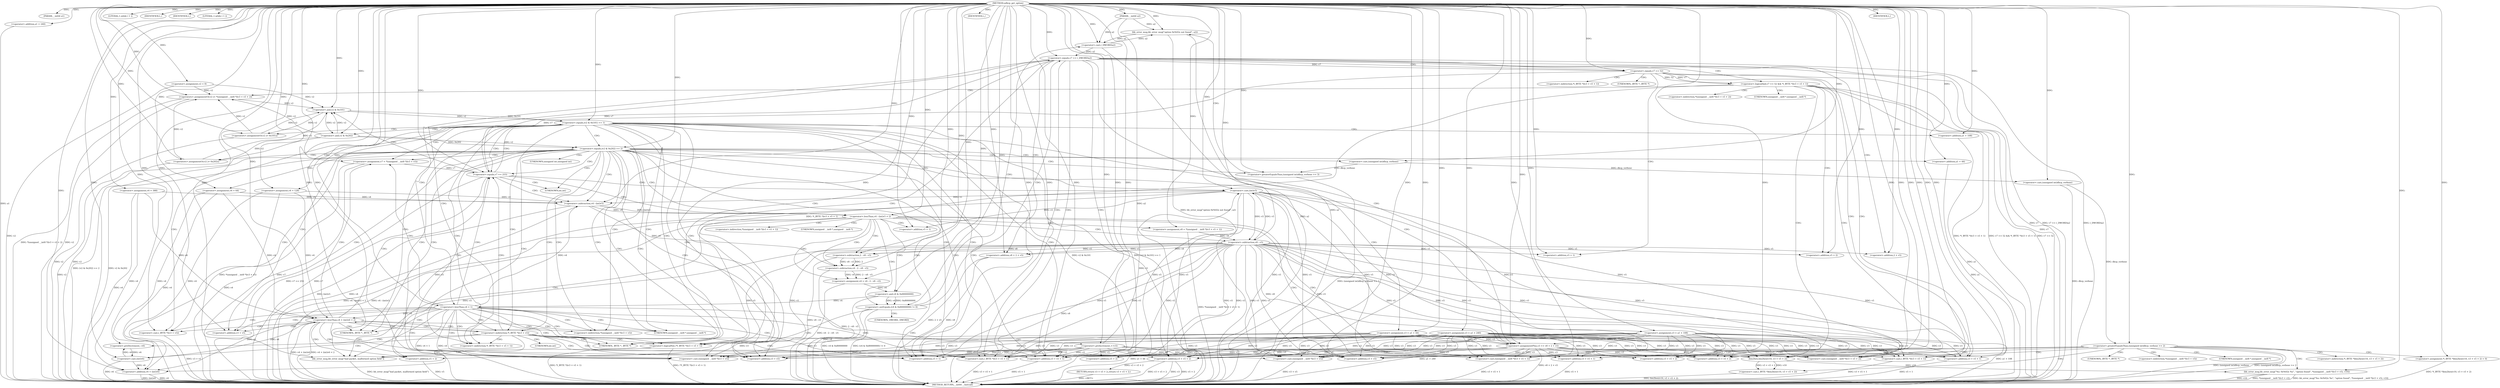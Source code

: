 digraph udhcp_get_option {  
"1000109" [label = "(METHOD,udhcp_get_option)" ]
"1000349" [label = "(METHOD_RETURN,__int64 __fastcall)" ]
"1000110" [label = "(PARAM,__int64 a1)" ]
"1000111" [label = "(PARAM,__int64 a2)" ]
"1000121" [label = "(<operator>.assignment,v2 = 0)" ]
"1000124" [label = "(<operator>.assignment,v3 = a1 + 240)" ]
"1000126" [label = "(<operator>.addition,a1 + 240)" ]
"1000129" [label = "(<operator>.assignment,v4 = 388)" ]
"1000133" [label = "(LITERAL,1,while ( 1 ))" ]
"1000135" [label = "(IDENTIFIER,L,)" ]
"1000136" [label = "(IDENTIFIER,L,)" ]
"1000138" [label = "(LITERAL,1,while ( 1 ))" ]
"1000140" [label = "(<operator>.assignment,v7 = *(unsigned __int8 *)(v3 + v5))" ]
"1000143" [label = "(<operator>.cast,(unsigned __int8 *)(v3 + v5))" ]
"1000145" [label = "(<operator>.addition,v3 + v5)" ]
"1000150" [label = "(<operator>.cast,(_BYTE *)(v3 + v5))" ]
"1000152" [label = "(<operator>.addition,v3 + v5)" ]
"1000156" [label = "(<operator>.preDecrement,--v6)" ]
"1000158" [label = "(<operator>.preIncrement,++v5)" ]
"1000161" [label = "(<operator>.lessThan,v4 + (int)v6 < 2)" ]
"1000162" [label = "(<operator>.addition,v4 + (int)v6)" ]
"1000164" [label = "(<operator>.cast,(int)v6)" ]
"1000170" [label = "(<operator>.equals,v7 == 255)" ]
"1000175" [label = "(<operator>.equals,(v2 & 0x101) == 1)" ]
"1000176" [label = "(<operator>.and,v2 & 0x101)" ]
"1000181" [label = "(<operators>.assignmentOr,v2 |= 0x101u)" ]
"1000184" [label = "(<operator>.assignment,v4 = 128)" ]
"1000187" [label = "(<operator>.assignment,v3 = a1 + 108)" ]
"1000189" [label = "(<operator>.addition,a1 + 108)" ]
"1000194" [label = "(<operator>.equals,(v2 & 0x202) == 2)" ]
"1000195" [label = "(<operator>.and,v2 & 0x202)" ]
"1000200" [label = "(<operators>.assignmentOr,v2 |= 0x202u)" ]
"1000203" [label = "(<operator>.assignment,v4 = 64)" ]
"1000206" [label = "(<operator>.assignment,v3 = a1 + 44)" ]
"1000208" [label = "(<operator>.addition,a1 + 44)" ]
"1000213" [label = "(<operator>.greaterEqualsThan,(unsigned int)dhcp_verbose >= 3)" ]
"1000214" [label = "(<operator>.cast,(unsigned int)dhcp_verbose)" ]
"1000218" [label = "(bb_error_msg,bb_error_msg(\"option 0x%02x not found\", a2))" ]
"1000221" [label = "(IDENTIFIER,L,)" ]
"1000223" [label = "(<operator>.lessThan,v4 - (int)v5 < 2)" ]
"1000224" [label = "(<operator>.subtraction,v4 - (int)v5)" ]
"1000226" [label = "(<operator>.cast,(int)v5)" ]
"1000231" [label = "(<operator>.assignment,v8 = *(unsigned __int8 *)(v3 + v5 + 1))" ]
"1000234" [label = "(<operator>.cast,(unsigned __int8 *)(v3 + v5 + 1))" ]
"1000236" [label = "(<operator>.addition,v3 + v5 + 1)" ]
"1000238" [label = "(<operator>.addition,v5 + 1)" ]
"1000241" [label = "(<operator>.assignment,v4 = v4 - 2 - v8 - v5)" ]
"1000243" [label = "(<operator>.subtraction,v4 - 2 - v8 - v5)" ]
"1000245" [label = "(<operator>.subtraction,2 - v8 - v5)" ]
"1000247" [label = "(<operator>.subtraction,v8 - v5)" ]
"1000251" [label = "(<operator>.notEquals,(v4 & 0x80000000) != 0)" ]
"1000252" [label = "(<operator>.and,v4 & 0x80000000)" ]
"1000258" [label = "(<operator>.equals,v7 == (_DWORD)a2)" ]
"1000260" [label = "(<operator>.cast,(_DWORD)a2)" ]
"1000265" [label = "(<operator>.logicalAnd,v7 == 52 && *(_BYTE *)(v3 + v5 + 1))" ]
"1000266" [label = "(<operator>.equals,v7 == 52)" ]
"1000270" [label = "(<operator>.cast,(_BYTE *)(v3 + v5 + 1))" ]
"1000272" [label = "(<operator>.addition,v3 + v5 + 1)" ]
"1000274" [label = "(<operator>.addition,v5 + 1)" ]
"1000277" [label = "(<operators>.assignmentOr,v2 |= *(unsigned __int8 *)(v3 + v5 + 2))" ]
"1000280" [label = "(<operator>.cast,(unsigned __int8 *)(v3 + v5 + 2))" ]
"1000282" [label = "(<operator>.addition,v3 + v5 + 2)" ]
"1000284" [label = "(<operator>.addition,v5 + 2)" ]
"1000287" [label = "(<operator>.assignmentPlus,v3 += v8 + 2 + v5)" ]
"1000289" [label = "(<operator>.addition,v8 + 2 + v5)" ]
"1000291" [label = "(<operator>.addition,2 + v5)" ]
"1000295" [label = "(<operator>.lessThan,v4 < 1)" ]
"1000300" [label = "(<operator>.logicalNot,!*(_BYTE *)(v3 + v5 + 1))" ]
"1000302" [label = "(<operator>.cast,(_BYTE *)(v3 + v5 + 1))" ]
"1000304" [label = "(<operator>.addition,v3 + v5 + 1)" ]
"1000306" [label = "(<operator>.addition,v5 + 1)" ]
"1000311" [label = "(bb_error_msg,bb_error_msg(\"bad packet, malformed option field\"))" ]
"1000313" [label = "(IDENTIFIER,L,)" ]
"1000315" [label = "(<operator>.greaterEqualsThan,(unsigned int)dhcp_verbose >= 2)" ]
"1000316" [label = "(<operator>.cast,(unsigned int)dhcp_verbose)" ]
"1000321" [label = "(<operator>.assignment,*(_BYTE *)bin2hex(v10, v3 + v5 + 2) = 0)" ]
"1000323" [label = "(<operator>.cast,(_BYTE *)bin2hex(v10, v3 + v5 + 2))" ]
"1000325" [label = "(bin2hex,bin2hex(v10, v3 + v5 + 2))" ]
"1000327" [label = "(<operator>.addition,v3 + v5 + 2)" ]
"1000329" [label = "(<operator>.addition,v5 + 2)" ]
"1000333" [label = "(bb_error_msg,bb_error_msg(\"%s: 0x%02x %s\", \"option found\", *(unsigned __int8 *)(v3 + v5), v10))" ]
"1000337" [label = "(<operator>.cast,(unsigned __int8 *)(v3 + v5))" ]
"1000339" [label = "(<operator>.addition,v3 + v5)" ]
"1000343" [label = "(RETURN,return v3 + v5 + 2;,return v3 + v5 + 2;)" ]
"1000344" [label = "(<operator>.addition,v3 + v5 + 2)" ]
"1000346" [label = "(<operator>.addition,v5 + 2)" ]
"1000142" [label = "(<operator>.indirection,*(unsigned __int8 *)(v3 + v5))" ]
"1000144" [label = "(UNKNOWN,unsigned __int8 *,unsigned __int8 *)" ]
"1000149" [label = "(<operator>.indirection,*(_BYTE *)(v3 + v5))" ]
"1000151" [label = "(UNKNOWN,_BYTE *,_BYTE *)" ]
"1000165" [label = "(UNKNOWN,int,int)" ]
"1000215" [label = "(UNKNOWN,unsigned int,unsigned int)" ]
"1000227" [label = "(UNKNOWN,int,int)" ]
"1000233" [label = "(<operator>.indirection,*(unsigned __int8 *)(v3 + v5 + 1))" ]
"1000235" [label = "(UNKNOWN,unsigned __int8 *,unsigned __int8 *)" ]
"1000261" [label = "(UNKNOWN,_DWORD,_DWORD)" ]
"1000269" [label = "(<operator>.indirection,*(_BYTE *)(v3 + v5 + 1))" ]
"1000271" [label = "(UNKNOWN,_BYTE *,_BYTE *)" ]
"1000279" [label = "(<operator>.indirection,*(unsigned __int8 *)(v3 + v5 + 2))" ]
"1000281" [label = "(UNKNOWN,unsigned __int8 *,unsigned __int8 *)" ]
"1000301" [label = "(<operator>.indirection,*(_BYTE *)(v3 + v5 + 1))" ]
"1000303" [label = "(UNKNOWN,_BYTE *,_BYTE *)" ]
"1000322" [label = "(<operator>.indirection,*(_BYTE *)bin2hex(v10, v3 + v5 + 2))" ]
"1000324" [label = "(UNKNOWN,_BYTE *,_BYTE *)" ]
"1000336" [label = "(<operator>.indirection,*(unsigned __int8 *)(v3 + v5))" ]
"1000338" [label = "(UNKNOWN,unsigned __int8 *,unsigned __int8 *)" ]
  "1000300" -> "1000349"  [ label = "DDG: *(_BYTE *)(v3 + v5 + 1)"] 
  "1000184" -> "1000349"  [ label = "DDG: v4"] 
  "1000277" -> "1000349"  [ label = "DDG: *(unsigned __int8 *)(v3 + v5 + 2)"] 
  "1000243" -> "1000349"  [ label = "DDG: 2 - v8 - v5"] 
  "1000161" -> "1000349"  [ label = "DDG: v4 + (int)v6"] 
  "1000258" -> "1000349"  [ label = "DDG: (_DWORD)a2"] 
  "1000287" -> "1000349"  [ label = "DDG: v8 + 2 + v5"] 
  "1000162" -> "1000349"  [ label = "DDG: (int)v6"] 
  "1000241" -> "1000349"  [ label = "DDG: v4 - 2 - v8 - v5"] 
  "1000161" -> "1000349"  [ label = "DDG: v4 + (int)v6 < 2"] 
  "1000266" -> "1000349"  [ label = "DDG: v7"] 
  "1000218" -> "1000349"  [ label = "DDG: bb_error_msg(\"option 0x%02x not found\", a2)"] 
  "1000194" -> "1000349"  [ label = "DDG: (v2 & 0x202) == 2"] 
  "1000333" -> "1000349"  [ label = "DDG: v10"] 
  "1000295" -> "1000349"  [ label = "DDG: v4 < 1"] 
  "1000315" -> "1000349"  [ label = "DDG: (unsigned int)dhcp_verbose"] 
  "1000321" -> "1000349"  [ label = "DDG: *(_BYTE *)bin2hex(v10, v3 + v5 + 2)"] 
  "1000126" -> "1000349"  [ label = "DDG: a1"] 
  "1000162" -> "1000349"  [ label = "DDG: v4"] 
  "1000223" -> "1000349"  [ label = "DDG: v4 - (int)v5 < 2"] 
  "1000323" -> "1000349"  [ label = "DDG: bin2hex(v10, v3 + v5 + 2)"] 
  "1000187" -> "1000349"  [ label = "DDG: a1 + 108"] 
  "1000164" -> "1000349"  [ label = "DDG: v6"] 
  "1000344" -> "1000349"  [ label = "DDG: v3 + v5 + 2"] 
  "1000258" -> "1000349"  [ label = "DDG: v7"] 
  "1000265" -> "1000349"  [ label = "DDG: *(_BYTE *)(v3 + v5 + 1)"] 
  "1000231" -> "1000349"  [ label = "DDG: *(unsigned __int8 *)(v3 + v5 + 1)"] 
  "1000265" -> "1000349"  [ label = "DDG: v7 == 52 && *(_BYTE *)(v3 + v5 + 1)"] 
  "1000121" -> "1000349"  [ label = "DDG: v2"] 
  "1000258" -> "1000349"  [ label = "DDG: v7 == (_DWORD)a2"] 
  "1000140" -> "1000349"  [ label = "DDG: *(unsigned __int8 *)(v3 + v5)"] 
  "1000213" -> "1000349"  [ label = "DDG: (unsigned int)dhcp_verbose >= 3"] 
  "1000289" -> "1000349"  [ label = "DDG: v8"] 
  "1000150" -> "1000349"  [ label = "DDG: v3 + v5"] 
  "1000272" -> "1000349"  [ label = "DDG: v5 + 1"] 
  "1000218" -> "1000349"  [ label = "DDG: a2"] 
  "1000129" -> "1000349"  [ label = "DDG: v4"] 
  "1000295" -> "1000349"  [ label = "DDG: v4"] 
  "1000270" -> "1000349"  [ label = "DDG: v3 + v5 + 1"] 
  "1000265" -> "1000349"  [ label = "DDG: v7 == 52"] 
  "1000224" -> "1000349"  [ label = "DDG: (int)v5"] 
  "1000223" -> "1000349"  [ label = "DDG: v4 - (int)v5"] 
  "1000344" -> "1000349"  [ label = "DDG: v3"] 
  "1000181" -> "1000349"  [ label = "DDG: v2"] 
  "1000203" -> "1000349"  [ label = "DDG: v4"] 
  "1000252" -> "1000349"  [ label = "DDG: v4"] 
  "1000234" -> "1000349"  [ label = "DDG: v3 + v5 + 1"] 
  "1000245" -> "1000349"  [ label = "DDG: v8 - v5"] 
  "1000189" -> "1000349"  [ label = "DDG: a1"] 
  "1000302" -> "1000349"  [ label = "DDG: v3 + v5 + 1"] 
  "1000344" -> "1000349"  [ label = "DDG: v5 + 2"] 
  "1000247" -> "1000349"  [ label = "DDG: v8"] 
  "1000170" -> "1000349"  [ label = "DDG: v7 == 255"] 
  "1000289" -> "1000349"  [ label = "DDG: 2 + v5"] 
  "1000251" -> "1000349"  [ label = "DDG: v4 & 0x80000000"] 
  "1000224" -> "1000349"  [ label = "DDG: v4"] 
  "1000311" -> "1000349"  [ label = "DDG: bb_error_msg(\"bad packet, malformed option field\")"] 
  "1000170" -> "1000349"  [ label = "DDG: v7"] 
  "1000208" -> "1000349"  [ label = "DDG: a1"] 
  "1000315" -> "1000349"  [ label = "DDG: (unsigned int)dhcp_verbose >= 2"] 
  "1000206" -> "1000349"  [ label = "DDG: a1 + 44"] 
  "1000140" -> "1000349"  [ label = "DDG: v7"] 
  "1000124" -> "1000349"  [ label = "DDG: a1 + 240"] 
  "1000304" -> "1000349"  [ label = "DDG: v5 + 1"] 
  "1000333" -> "1000349"  [ label = "DDG: *(unsigned __int8 *)(v3 + v5)"] 
  "1000300" -> "1000349"  [ label = "DDG: !*(_BYTE *)(v3 + v5 + 1)"] 
  "1000200" -> "1000349"  [ label = "DDG: v2"] 
  "1000175" -> "1000349"  [ label = "DDG: v2 & 0x101"] 
  "1000195" -> "1000349"  [ label = "DDG: v2"] 
  "1000337" -> "1000349"  [ label = "DDG: v3 + v5"] 
  "1000346" -> "1000349"  [ label = "DDG: v5"] 
  "1000277" -> "1000349"  [ label = "DDG: v2"] 
  "1000236" -> "1000349"  [ label = "DDG: v5 + 1"] 
  "1000111" -> "1000349"  [ label = "DDG: a2"] 
  "1000194" -> "1000349"  [ label = "DDG: v2 & 0x202"] 
  "1000316" -> "1000349"  [ label = "DDG: dhcp_verbose"] 
  "1000175" -> "1000349"  [ label = "DDG: (v2 & 0x101) == 1"] 
  "1000260" -> "1000349"  [ label = "DDG: a2"] 
  "1000251" -> "1000349"  [ label = "DDG: (v4 & 0x80000000) != 0"] 
  "1000333" -> "1000349"  [ label = "DDG: bb_error_msg(\"%s: 0x%02x %s\", \"option found\", *(unsigned __int8 *)(v3 + v5), v10)"] 
  "1000343" -> "1000349"  [ label = "DDG: <RET>"] 
  "1000109" -> "1000110"  [ label = "DDG: "] 
  "1000109" -> "1000111"  [ label = "DDG: "] 
  "1000109" -> "1000121"  [ label = "DDG: "] 
  "1000109" -> "1000124"  [ label = "DDG: "] 
  "1000109" -> "1000126"  [ label = "DDG: "] 
  "1000109" -> "1000129"  [ label = "DDG: "] 
  "1000109" -> "1000133"  [ label = "DDG: "] 
  "1000109" -> "1000135"  [ label = "DDG: "] 
  "1000109" -> "1000136"  [ label = "DDG: "] 
  "1000109" -> "1000138"  [ label = "DDG: "] 
  "1000109" -> "1000140"  [ label = "DDG: "] 
  "1000187" -> "1000143"  [ label = "DDG: v3"] 
  "1000124" -> "1000143"  [ label = "DDG: v3"] 
  "1000287" -> "1000143"  [ label = "DDG: v3"] 
  "1000206" -> "1000143"  [ label = "DDG: v3"] 
  "1000109" -> "1000143"  [ label = "DDG: "] 
  "1000158" -> "1000143"  [ label = "DDG: v5"] 
  "1000247" -> "1000143"  [ label = "DDG: v5"] 
  "1000187" -> "1000145"  [ label = "DDG: v3"] 
  "1000124" -> "1000145"  [ label = "DDG: v3"] 
  "1000287" -> "1000145"  [ label = "DDG: v3"] 
  "1000206" -> "1000145"  [ label = "DDG: v3"] 
  "1000109" -> "1000145"  [ label = "DDG: "] 
  "1000158" -> "1000145"  [ label = "DDG: v5"] 
  "1000247" -> "1000145"  [ label = "DDG: v5"] 
  "1000109" -> "1000150"  [ label = "DDG: "] 
  "1000109" -> "1000152"  [ label = "DDG: "] 
  "1000164" -> "1000156"  [ label = "DDG: v6"] 
  "1000109" -> "1000156"  [ label = "DDG: "] 
  "1000109" -> "1000158"  [ label = "DDG: "] 
  "1000203" -> "1000161"  [ label = "DDG: v4"] 
  "1000184" -> "1000161"  [ label = "DDG: v4"] 
  "1000129" -> "1000161"  [ label = "DDG: v4"] 
  "1000295" -> "1000161"  [ label = "DDG: v4"] 
  "1000109" -> "1000161"  [ label = "DDG: "] 
  "1000164" -> "1000161"  [ label = "DDG: v6"] 
  "1000203" -> "1000162"  [ label = "DDG: v4"] 
  "1000184" -> "1000162"  [ label = "DDG: v4"] 
  "1000129" -> "1000162"  [ label = "DDG: v4"] 
  "1000295" -> "1000162"  [ label = "DDG: v4"] 
  "1000109" -> "1000162"  [ label = "DDG: "] 
  "1000164" -> "1000162"  [ label = "DDG: v6"] 
  "1000156" -> "1000164"  [ label = "DDG: v6"] 
  "1000109" -> "1000164"  [ label = "DDG: "] 
  "1000266" -> "1000170"  [ label = "DDG: v7"] 
  "1000140" -> "1000170"  [ label = "DDG: v7"] 
  "1000109" -> "1000170"  [ label = "DDG: "] 
  "1000176" -> "1000175"  [ label = "DDG: v2"] 
  "1000176" -> "1000175"  [ label = "DDG: 0x101"] 
  "1000121" -> "1000176"  [ label = "DDG: v2"] 
  "1000181" -> "1000176"  [ label = "DDG: v2"] 
  "1000200" -> "1000176"  [ label = "DDG: v2"] 
  "1000195" -> "1000176"  [ label = "DDG: v2"] 
  "1000277" -> "1000176"  [ label = "DDG: v2"] 
  "1000109" -> "1000176"  [ label = "DDG: "] 
  "1000109" -> "1000175"  [ label = "DDG: "] 
  "1000109" -> "1000181"  [ label = "DDG: "] 
  "1000176" -> "1000181"  [ label = "DDG: v2"] 
  "1000109" -> "1000184"  [ label = "DDG: "] 
  "1000109" -> "1000187"  [ label = "DDG: "] 
  "1000109" -> "1000189"  [ label = "DDG: "] 
  "1000195" -> "1000194"  [ label = "DDG: v2"] 
  "1000195" -> "1000194"  [ label = "DDG: 0x202"] 
  "1000176" -> "1000195"  [ label = "DDG: v2"] 
  "1000109" -> "1000195"  [ label = "DDG: "] 
  "1000109" -> "1000194"  [ label = "DDG: "] 
  "1000109" -> "1000200"  [ label = "DDG: "] 
  "1000195" -> "1000200"  [ label = "DDG: v2"] 
  "1000109" -> "1000203"  [ label = "DDG: "] 
  "1000109" -> "1000206"  [ label = "DDG: "] 
  "1000109" -> "1000208"  [ label = "DDG: "] 
  "1000214" -> "1000213"  [ label = "DDG: dhcp_verbose"] 
  "1000109" -> "1000214"  [ label = "DDG: "] 
  "1000109" -> "1000213"  [ label = "DDG: "] 
  "1000109" -> "1000218"  [ label = "DDG: "] 
  "1000260" -> "1000218"  [ label = "DDG: a2"] 
  "1000111" -> "1000218"  [ label = "DDG: a2"] 
  "1000109" -> "1000221"  [ label = "DDG: "] 
  "1000224" -> "1000223"  [ label = "DDG: v4"] 
  "1000224" -> "1000223"  [ label = "DDG: (int)v5"] 
  "1000203" -> "1000224"  [ label = "DDG: v4"] 
  "1000184" -> "1000224"  [ label = "DDG: v4"] 
  "1000129" -> "1000224"  [ label = "DDG: v4"] 
  "1000295" -> "1000224"  [ label = "DDG: v4"] 
  "1000109" -> "1000224"  [ label = "DDG: "] 
  "1000226" -> "1000224"  [ label = "DDG: v5"] 
  "1000158" -> "1000226"  [ label = "DDG: v5"] 
  "1000109" -> "1000226"  [ label = "DDG: "] 
  "1000247" -> "1000226"  [ label = "DDG: v5"] 
  "1000109" -> "1000223"  [ label = "DDG: "] 
  "1000109" -> "1000231"  [ label = "DDG: "] 
  "1000187" -> "1000234"  [ label = "DDG: v3"] 
  "1000124" -> "1000234"  [ label = "DDG: v3"] 
  "1000287" -> "1000234"  [ label = "DDG: v3"] 
  "1000206" -> "1000234"  [ label = "DDG: v3"] 
  "1000109" -> "1000234"  [ label = "DDG: "] 
  "1000226" -> "1000234"  [ label = "DDG: v5"] 
  "1000187" -> "1000236"  [ label = "DDG: v3"] 
  "1000124" -> "1000236"  [ label = "DDG: v3"] 
  "1000287" -> "1000236"  [ label = "DDG: v3"] 
  "1000206" -> "1000236"  [ label = "DDG: v3"] 
  "1000109" -> "1000236"  [ label = "DDG: "] 
  "1000226" -> "1000236"  [ label = "DDG: v5"] 
  "1000226" -> "1000238"  [ label = "DDG: v5"] 
  "1000109" -> "1000238"  [ label = "DDG: "] 
  "1000243" -> "1000241"  [ label = "DDG: v4"] 
  "1000243" -> "1000241"  [ label = "DDG: 2 - v8 - v5"] 
  "1000109" -> "1000241"  [ label = "DDG: "] 
  "1000224" -> "1000243"  [ label = "DDG: v4"] 
  "1000109" -> "1000243"  [ label = "DDG: "] 
  "1000245" -> "1000243"  [ label = "DDG: 2"] 
  "1000245" -> "1000243"  [ label = "DDG: v8 - v5"] 
  "1000109" -> "1000245"  [ label = "DDG: "] 
  "1000247" -> "1000245"  [ label = "DDG: v8"] 
  "1000247" -> "1000245"  [ label = "DDG: v5"] 
  "1000231" -> "1000247"  [ label = "DDG: v8"] 
  "1000109" -> "1000247"  [ label = "DDG: "] 
  "1000226" -> "1000247"  [ label = "DDG: v5"] 
  "1000252" -> "1000251"  [ label = "DDG: v4"] 
  "1000252" -> "1000251"  [ label = "DDG: 0x80000000"] 
  "1000241" -> "1000252"  [ label = "DDG: v4"] 
  "1000109" -> "1000252"  [ label = "DDG: "] 
  "1000109" -> "1000251"  [ label = "DDG: "] 
  "1000170" -> "1000258"  [ label = "DDG: v7"] 
  "1000109" -> "1000258"  [ label = "DDG: "] 
  "1000260" -> "1000258"  [ label = "DDG: a2"] 
  "1000218" -> "1000260"  [ label = "DDG: a2"] 
  "1000111" -> "1000260"  [ label = "DDG: a2"] 
  "1000109" -> "1000260"  [ label = "DDG: "] 
  "1000266" -> "1000265"  [ label = "DDG: v7"] 
  "1000266" -> "1000265"  [ label = "DDG: 52"] 
  "1000258" -> "1000266"  [ label = "DDG: v7"] 
  "1000109" -> "1000266"  [ label = "DDG: "] 
  "1000109" -> "1000270"  [ label = "DDG: "] 
  "1000187" -> "1000270"  [ label = "DDG: v3"] 
  "1000124" -> "1000270"  [ label = "DDG: v3"] 
  "1000287" -> "1000270"  [ label = "DDG: v3"] 
  "1000206" -> "1000270"  [ label = "DDG: v3"] 
  "1000247" -> "1000270"  [ label = "DDG: v5"] 
  "1000109" -> "1000272"  [ label = "DDG: "] 
  "1000187" -> "1000272"  [ label = "DDG: v3"] 
  "1000124" -> "1000272"  [ label = "DDG: v3"] 
  "1000287" -> "1000272"  [ label = "DDG: v3"] 
  "1000206" -> "1000272"  [ label = "DDG: v3"] 
  "1000247" -> "1000272"  [ label = "DDG: v5"] 
  "1000247" -> "1000274"  [ label = "DDG: v5"] 
  "1000109" -> "1000274"  [ label = "DDG: "] 
  "1000121" -> "1000277"  [ label = "DDG: v2"] 
  "1000181" -> "1000277"  [ label = "DDG: v2"] 
  "1000200" -> "1000277"  [ label = "DDG: v2"] 
  "1000195" -> "1000277"  [ label = "DDG: v2"] 
  "1000109" -> "1000277"  [ label = "DDG: "] 
  "1000109" -> "1000280"  [ label = "DDG: "] 
  "1000187" -> "1000280"  [ label = "DDG: v3"] 
  "1000124" -> "1000280"  [ label = "DDG: v3"] 
  "1000287" -> "1000280"  [ label = "DDG: v3"] 
  "1000206" -> "1000280"  [ label = "DDG: v3"] 
  "1000247" -> "1000280"  [ label = "DDG: v5"] 
  "1000109" -> "1000282"  [ label = "DDG: "] 
  "1000187" -> "1000282"  [ label = "DDG: v3"] 
  "1000124" -> "1000282"  [ label = "DDG: v3"] 
  "1000287" -> "1000282"  [ label = "DDG: v3"] 
  "1000206" -> "1000282"  [ label = "DDG: v3"] 
  "1000247" -> "1000282"  [ label = "DDG: v5"] 
  "1000247" -> "1000284"  [ label = "DDG: v5"] 
  "1000109" -> "1000284"  [ label = "DDG: "] 
  "1000247" -> "1000287"  [ label = "DDG: v8"] 
  "1000109" -> "1000287"  [ label = "DDG: "] 
  "1000247" -> "1000287"  [ label = "DDG: v5"] 
  "1000187" -> "1000287"  [ label = "DDG: v3"] 
  "1000124" -> "1000287"  [ label = "DDG: v3"] 
  "1000206" -> "1000287"  [ label = "DDG: v3"] 
  "1000247" -> "1000289"  [ label = "DDG: v8"] 
  "1000109" -> "1000289"  [ label = "DDG: "] 
  "1000247" -> "1000289"  [ label = "DDG: v5"] 
  "1000109" -> "1000291"  [ label = "DDG: "] 
  "1000247" -> "1000291"  [ label = "DDG: v5"] 
  "1000252" -> "1000295"  [ label = "DDG: v4"] 
  "1000109" -> "1000295"  [ label = "DDG: "] 
  "1000265" -> "1000300"  [ label = "DDG: *(_BYTE *)(v3 + v5 + 1)"] 
  "1000187" -> "1000302"  [ label = "DDG: v3"] 
  "1000124" -> "1000302"  [ label = "DDG: v3"] 
  "1000287" -> "1000302"  [ label = "DDG: v3"] 
  "1000206" -> "1000302"  [ label = "DDG: v3"] 
  "1000109" -> "1000302"  [ label = "DDG: "] 
  "1000158" -> "1000302"  [ label = "DDG: v5"] 
  "1000247" -> "1000302"  [ label = "DDG: v5"] 
  "1000187" -> "1000304"  [ label = "DDG: v3"] 
  "1000124" -> "1000304"  [ label = "DDG: v3"] 
  "1000287" -> "1000304"  [ label = "DDG: v3"] 
  "1000206" -> "1000304"  [ label = "DDG: v3"] 
  "1000109" -> "1000304"  [ label = "DDG: "] 
  "1000158" -> "1000304"  [ label = "DDG: v5"] 
  "1000247" -> "1000304"  [ label = "DDG: v5"] 
  "1000158" -> "1000306"  [ label = "DDG: v5"] 
  "1000247" -> "1000306"  [ label = "DDG: v5"] 
  "1000109" -> "1000306"  [ label = "DDG: "] 
  "1000109" -> "1000311"  [ label = "DDG: "] 
  "1000109" -> "1000313"  [ label = "DDG: "] 
  "1000316" -> "1000315"  [ label = "DDG: dhcp_verbose"] 
  "1000214" -> "1000316"  [ label = "DDG: dhcp_verbose"] 
  "1000109" -> "1000316"  [ label = "DDG: "] 
  "1000109" -> "1000315"  [ label = "DDG: "] 
  "1000109" -> "1000321"  [ label = "DDG: "] 
  "1000325" -> "1000323"  [ label = "DDG: v10"] 
  "1000325" -> "1000323"  [ label = "DDG: v3 + v5 + 2"] 
  "1000109" -> "1000325"  [ label = "DDG: "] 
  "1000187" -> "1000325"  [ label = "DDG: v3"] 
  "1000124" -> "1000325"  [ label = "DDG: v3"] 
  "1000287" -> "1000325"  [ label = "DDG: v3"] 
  "1000206" -> "1000325"  [ label = "DDG: v3"] 
  "1000158" -> "1000325"  [ label = "DDG: v5"] 
  "1000247" -> "1000325"  [ label = "DDG: v5"] 
  "1000226" -> "1000325"  [ label = "DDG: v5"] 
  "1000187" -> "1000327"  [ label = "DDG: v3"] 
  "1000124" -> "1000327"  [ label = "DDG: v3"] 
  "1000287" -> "1000327"  [ label = "DDG: v3"] 
  "1000206" -> "1000327"  [ label = "DDG: v3"] 
  "1000109" -> "1000327"  [ label = "DDG: "] 
  "1000158" -> "1000327"  [ label = "DDG: v5"] 
  "1000247" -> "1000327"  [ label = "DDG: v5"] 
  "1000226" -> "1000327"  [ label = "DDG: v5"] 
  "1000158" -> "1000329"  [ label = "DDG: v5"] 
  "1000247" -> "1000329"  [ label = "DDG: v5"] 
  "1000226" -> "1000329"  [ label = "DDG: v5"] 
  "1000109" -> "1000329"  [ label = "DDG: "] 
  "1000109" -> "1000333"  [ label = "DDG: "] 
  "1000109" -> "1000337"  [ label = "DDG: "] 
  "1000187" -> "1000337"  [ label = "DDG: v3"] 
  "1000124" -> "1000337"  [ label = "DDG: v3"] 
  "1000287" -> "1000337"  [ label = "DDG: v3"] 
  "1000206" -> "1000337"  [ label = "DDG: v3"] 
  "1000158" -> "1000337"  [ label = "DDG: v5"] 
  "1000247" -> "1000337"  [ label = "DDG: v5"] 
  "1000226" -> "1000337"  [ label = "DDG: v5"] 
  "1000109" -> "1000339"  [ label = "DDG: "] 
  "1000187" -> "1000339"  [ label = "DDG: v3"] 
  "1000124" -> "1000339"  [ label = "DDG: v3"] 
  "1000287" -> "1000339"  [ label = "DDG: v3"] 
  "1000206" -> "1000339"  [ label = "DDG: v3"] 
  "1000158" -> "1000339"  [ label = "DDG: v5"] 
  "1000247" -> "1000339"  [ label = "DDG: v5"] 
  "1000226" -> "1000339"  [ label = "DDG: v5"] 
  "1000325" -> "1000333"  [ label = "DDG: v10"] 
  "1000344" -> "1000343"  [ label = "DDG: v3 + v5 + 2"] 
  "1000187" -> "1000344"  [ label = "DDG: v3"] 
  "1000124" -> "1000344"  [ label = "DDG: v3"] 
  "1000287" -> "1000344"  [ label = "DDG: v3"] 
  "1000206" -> "1000344"  [ label = "DDG: v3"] 
  "1000109" -> "1000344"  [ label = "DDG: "] 
  "1000158" -> "1000344"  [ label = "DDG: v5"] 
  "1000247" -> "1000344"  [ label = "DDG: v5"] 
  "1000226" -> "1000344"  [ label = "DDG: v5"] 
  "1000158" -> "1000346"  [ label = "DDG: v5"] 
  "1000247" -> "1000346"  [ label = "DDG: v5"] 
  "1000226" -> "1000346"  [ label = "DDG: v5"] 
  "1000109" -> "1000346"  [ label = "DDG: "] 
  "1000149" -> "1000165"  [ label = "CDG: "] 
  "1000149" -> "1000164"  [ label = "CDG: "] 
  "1000149" -> "1000162"  [ label = "CDG: "] 
  "1000149" -> "1000161"  [ label = "CDG: "] 
  "1000149" -> "1000158"  [ label = "CDG: "] 
  "1000149" -> "1000156"  [ label = "CDG: "] 
  "1000149" -> "1000170"  [ label = "CDG: "] 
  "1000149" -> "1000304"  [ label = "CDG: "] 
  "1000149" -> "1000303"  [ label = "CDG: "] 
  "1000149" -> "1000302"  [ label = "CDG: "] 
  "1000149" -> "1000301"  [ label = "CDG: "] 
  "1000149" -> "1000300"  [ label = "CDG: "] 
  "1000149" -> "1000306"  [ label = "CDG: "] 
  "1000161" -> "1000311"  [ label = "CDG: "] 
  "1000161" -> "1000170"  [ label = "CDG: "] 
  "1000161" -> "1000144"  [ label = "CDG: "] 
  "1000161" -> "1000143"  [ label = "CDG: "] 
  "1000161" -> "1000142"  [ label = "CDG: "] 
  "1000161" -> "1000140"  [ label = "CDG: "] 
  "1000161" -> "1000152"  [ label = "CDG: "] 
  "1000161" -> "1000151"  [ label = "CDG: "] 
  "1000161" -> "1000150"  [ label = "CDG: "] 
  "1000161" -> "1000149"  [ label = "CDG: "] 
  "1000161" -> "1000145"  [ label = "CDG: "] 
  "1000170" -> "1000176"  [ label = "CDG: "] 
  "1000170" -> "1000175"  [ label = "CDG: "] 
  "1000170" -> "1000224"  [ label = "CDG: "] 
  "1000170" -> "1000223"  [ label = "CDG: "] 
  "1000170" -> "1000227"  [ label = "CDG: "] 
  "1000170" -> "1000226"  [ label = "CDG: "] 
  "1000175" -> "1000189"  [ label = "CDG: "] 
  "1000175" -> "1000187"  [ label = "CDG: "] 
  "1000175" -> "1000184"  [ label = "CDG: "] 
  "1000175" -> "1000181"  [ label = "CDG: "] 
  "1000175" -> "1000195"  [ label = "CDG: "] 
  "1000175" -> "1000194"  [ label = "CDG: "] 
  "1000175" -> "1000304"  [ label = "CDG: "] 
  "1000175" -> "1000303"  [ label = "CDG: "] 
  "1000175" -> "1000302"  [ label = "CDG: "] 
  "1000175" -> "1000301"  [ label = "CDG: "] 
  "1000175" -> "1000300"  [ label = "CDG: "] 
  "1000175" -> "1000306"  [ label = "CDG: "] 
  "1000175" -> "1000170"  [ label = "CDG: "] 
  "1000175" -> "1000144"  [ label = "CDG: "] 
  "1000175" -> "1000143"  [ label = "CDG: "] 
  "1000175" -> "1000142"  [ label = "CDG: "] 
  "1000175" -> "1000140"  [ label = "CDG: "] 
  "1000175" -> "1000152"  [ label = "CDG: "] 
  "1000175" -> "1000151"  [ label = "CDG: "] 
  "1000175" -> "1000150"  [ label = "CDG: "] 
  "1000175" -> "1000149"  [ label = "CDG: "] 
  "1000175" -> "1000145"  [ label = "CDG: "] 
  "1000194" -> "1000208"  [ label = "CDG: "] 
  "1000194" -> "1000206"  [ label = "CDG: "] 
  "1000194" -> "1000203"  [ label = "CDG: "] 
  "1000194" -> "1000200"  [ label = "CDG: "] 
  "1000194" -> "1000224"  [ label = "CDG: "] 
  "1000194" -> "1000223"  [ label = "CDG: "] 
  "1000194" -> "1000215"  [ label = "CDG: "] 
  "1000194" -> "1000214"  [ label = "CDG: "] 
  "1000194" -> "1000213"  [ label = "CDG: "] 
  "1000194" -> "1000227"  [ label = "CDG: "] 
  "1000194" -> "1000226"  [ label = "CDG: "] 
  "1000194" -> "1000304"  [ label = "CDG: "] 
  "1000194" -> "1000303"  [ label = "CDG: "] 
  "1000194" -> "1000302"  [ label = "CDG: "] 
  "1000194" -> "1000301"  [ label = "CDG: "] 
  "1000194" -> "1000300"  [ label = "CDG: "] 
  "1000194" -> "1000306"  [ label = "CDG: "] 
  "1000194" -> "1000170"  [ label = "CDG: "] 
  "1000194" -> "1000144"  [ label = "CDG: "] 
  "1000194" -> "1000143"  [ label = "CDG: "] 
  "1000194" -> "1000142"  [ label = "CDG: "] 
  "1000194" -> "1000140"  [ label = "CDG: "] 
  "1000194" -> "1000152"  [ label = "CDG: "] 
  "1000194" -> "1000151"  [ label = "CDG: "] 
  "1000194" -> "1000150"  [ label = "CDG: "] 
  "1000194" -> "1000149"  [ label = "CDG: "] 
  "1000194" -> "1000145"  [ label = "CDG: "] 
  "1000213" -> "1000218"  [ label = "CDG: "] 
  "1000223" -> "1000238"  [ label = "CDG: "] 
  "1000223" -> "1000236"  [ label = "CDG: "] 
  "1000223" -> "1000235"  [ label = "CDG: "] 
  "1000223" -> "1000234"  [ label = "CDG: "] 
  "1000223" -> "1000233"  [ label = "CDG: "] 
  "1000223" -> "1000231"  [ label = "CDG: "] 
  "1000223" -> "1000252"  [ label = "CDG: "] 
  "1000223" -> "1000251"  [ label = "CDG: "] 
  "1000223" -> "1000247"  [ label = "CDG: "] 
  "1000223" -> "1000245"  [ label = "CDG: "] 
  "1000223" -> "1000243"  [ label = "CDG: "] 
  "1000223" -> "1000241"  [ label = "CDG: "] 
  "1000223" -> "1000311"  [ label = "CDG: "] 
  "1000251" -> "1000261"  [ label = "CDG: "] 
  "1000251" -> "1000260"  [ label = "CDG: "] 
  "1000251" -> "1000258"  [ label = "CDG: "] 
  "1000251" -> "1000311"  [ label = "CDG: "] 
  "1000258" -> "1000266"  [ label = "CDG: "] 
  "1000258" -> "1000265"  [ label = "CDG: "] 
  "1000258" -> "1000287"  [ label = "CDG: "] 
  "1000258" -> "1000304"  [ label = "CDG: "] 
  "1000258" -> "1000303"  [ label = "CDG: "] 
  "1000258" -> "1000302"  [ label = "CDG: "] 
  "1000258" -> "1000301"  [ label = "CDG: "] 
  "1000258" -> "1000300"  [ label = "CDG: "] 
  "1000258" -> "1000295"  [ label = "CDG: "] 
  "1000258" -> "1000291"  [ label = "CDG: "] 
  "1000258" -> "1000289"  [ label = "CDG: "] 
  "1000258" -> "1000306"  [ label = "CDG: "] 
  "1000265" -> "1000284"  [ label = "CDG: "] 
  "1000265" -> "1000282"  [ label = "CDG: "] 
  "1000265" -> "1000281"  [ label = "CDG: "] 
  "1000265" -> "1000280"  [ label = "CDG: "] 
  "1000265" -> "1000279"  [ label = "CDG: "] 
  "1000265" -> "1000277"  [ label = "CDG: "] 
  "1000266" -> "1000272"  [ label = "CDG: "] 
  "1000266" -> "1000271"  [ label = "CDG: "] 
  "1000266" -> "1000270"  [ label = "CDG: "] 
  "1000266" -> "1000269"  [ label = "CDG: "] 
  "1000266" -> "1000274"  [ label = "CDG: "] 
  "1000295" -> "1000311"  [ label = "CDG: "] 
  "1000295" -> "1000304"  [ label = "CDG: "] 
  "1000295" -> "1000303"  [ label = "CDG: "] 
  "1000295" -> "1000302"  [ label = "CDG: "] 
  "1000295" -> "1000301"  [ label = "CDG: "] 
  "1000295" -> "1000300"  [ label = "CDG: "] 
  "1000295" -> "1000306"  [ label = "CDG: "] 
  "1000295" -> "1000170"  [ label = "CDG: "] 
  "1000295" -> "1000144"  [ label = "CDG: "] 
  "1000295" -> "1000143"  [ label = "CDG: "] 
  "1000295" -> "1000142"  [ label = "CDG: "] 
  "1000295" -> "1000140"  [ label = "CDG: "] 
  "1000295" -> "1000152"  [ label = "CDG: "] 
  "1000295" -> "1000151"  [ label = "CDG: "] 
  "1000295" -> "1000150"  [ label = "CDG: "] 
  "1000295" -> "1000149"  [ label = "CDG: "] 
  "1000295" -> "1000145"  [ label = "CDG: "] 
  "1000300" -> "1000311"  [ label = "CDG: "] 
  "1000315" -> "1000336"  [ label = "CDG: "] 
  "1000315" -> "1000333"  [ label = "CDG: "] 
  "1000315" -> "1000329"  [ label = "CDG: "] 
  "1000315" -> "1000327"  [ label = "CDG: "] 
  "1000315" -> "1000325"  [ label = "CDG: "] 
  "1000315" -> "1000324"  [ label = "CDG: "] 
  "1000315" -> "1000323"  [ label = "CDG: "] 
  "1000315" -> "1000322"  [ label = "CDG: "] 
  "1000315" -> "1000321"  [ label = "CDG: "] 
  "1000315" -> "1000339"  [ label = "CDG: "] 
  "1000315" -> "1000338"  [ label = "CDG: "] 
  "1000315" -> "1000337"  [ label = "CDG: "] 
}
